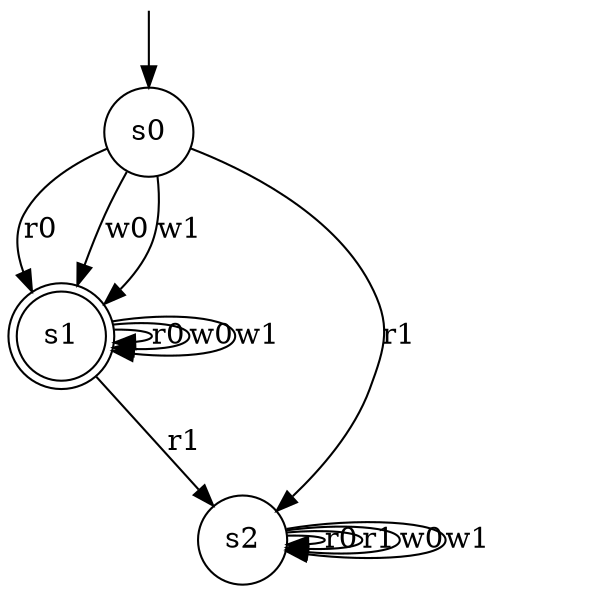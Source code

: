digraph g {

	s0 [shape="circle" label="s0"];
	s1 [shape="doublecircle" label="s1"];
	s2 [shape="circle" label="s2"];
	s0 -> s1 [label="r0"];
	s0 -> s2 [label="r1"];
	s0 -> s1 [label="w0"];
	s0 -> s1 [label="w1"];
	s1 -> s1 [label="r0"];
	s1 -> s2 [label="r1"];
	s1 -> s1 [label="w0"];
	s1 -> s1 [label="w1"];
	s2 -> s2 [label="r0"];
	s2 -> s2 [label="r1"];
	s2 -> s2 [label="w0"];
	s2 -> s2 [label="w1"];

__start0 [label="" shape="none" width="0" height="0"];
__start0 -> s0;

}
